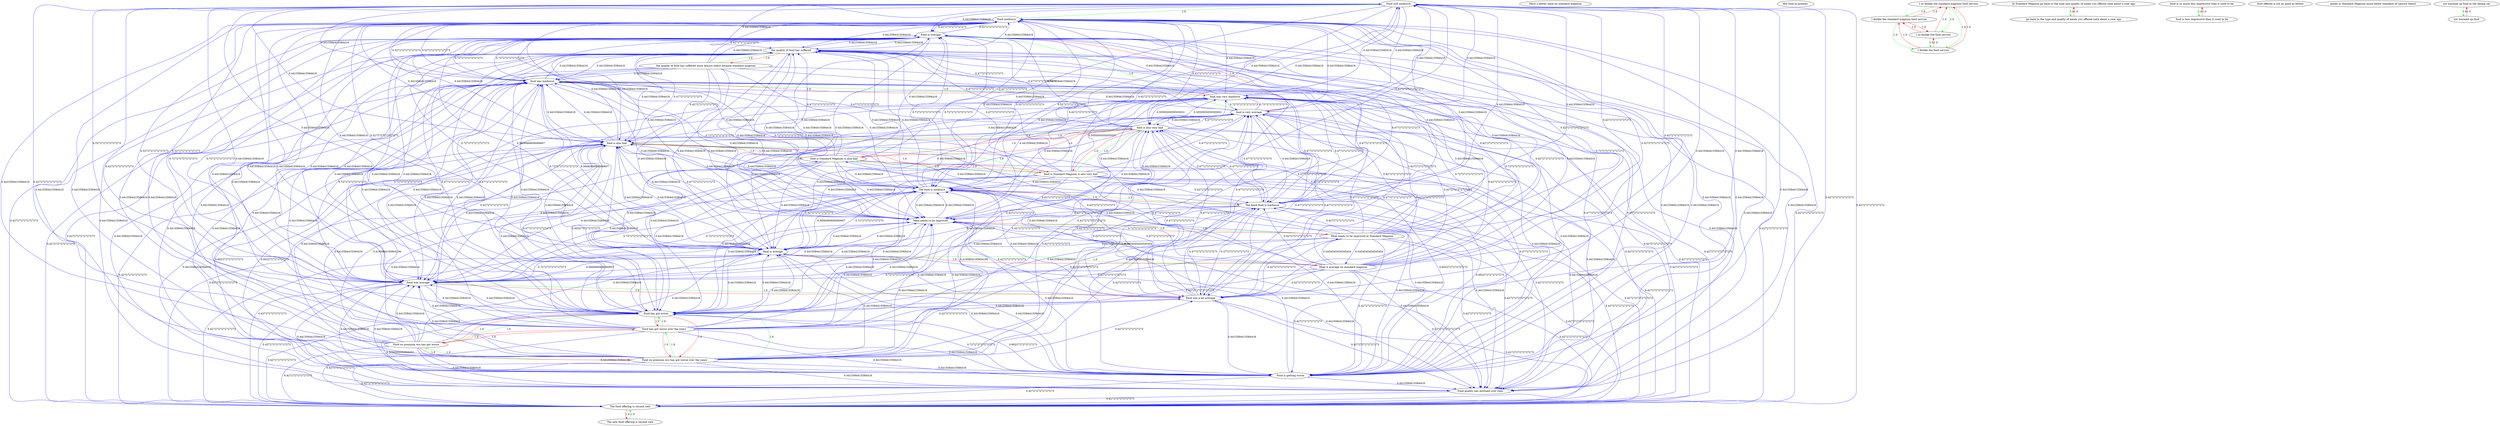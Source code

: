 digraph rawGraph {
"Food still mediocre";"Food mediocre";"Food quality has declined over time";"Food is average";"Food is getting worse";"Food on premium eco has got worse over the years";"Food on premium eco has got worse";"Food has got worse";"Food has got worse over the years";"Food was a bit average";"Food was average";"Have a better meal on standard magnum";"Hot food in premier";"I so dislike the standard magnum food service";"I dislike the standard magnum food service";"I dislike the food service";"I so dislike the food service";"In Standard Magnum go back to the type and quality of meals you offered until about a year ago";"go back to the type and quality of meals you offered until about a year ago";"Meal is average on standard magnum";"Meal is average";"Meal needs to be improved in Standard Magnum";"Meal needs to be improved";"The kiosk food is mediocre";"The food is mediocre";"The new food offering is second rate";"The food offering is second rate";"food is Standard Magnum is also very bad";"food is Standard Magnum is also bad";"food is also bad";"food is also very bad";"food is so much less impressive than it used to be";"food is less impressive than it used to be";"food is very average";"food offered is not as good as before";"food was very mediocre";"food was mediocre";"meals in Standard Magnum much below standard of Leisure Select";"not warmed up food in the dining car";"not warmed up food";"the quality of food has suffered since leisure select became standard magnum";"the quality of food has suffered";"Food still mediocre" -> "Food mediocre" [label=1.0] [color=green]
"Food is average" -> "Food mediocre" [label=0.5272727272727273] [color=blue]
"Food mediocre" -> "Food is average" [label=0.5272727272727273] [color=blue]
"Food is getting worse" -> "Food is average" [label=0.4415584415584416] [color=blue]
"Food is average" -> "Food is getting worse" [label=0.4415584415584416] [color=blue]
"Food on premium eco has got worse over the years" -> "Food on premium eco has got worse" [label=1.0] [color=green]
"Food on premium eco has got worse" -> "Food has got worse" [label=1.0] [color=green]
"Food on premium eco has got worse over the years" -> "Food has got worse over the years" [label=1.0] [color=green]
"Food has got worse over the years" -> "Food has got worse" [label=1.0] [color=green]
"Food on premium eco has got worse over the years" -> "Food has got worse" [label=1.0] [color=green]
"Food on premium eco has got worse" -> "Food on premium eco has got worse over the years" [label=1.0] [color=red]
"Food on premium eco has got worse" -> "Food has got worse over the years" [label=1.0] [color=red]
"Food has got worse" -> "Food on premium eco has got worse over the years" [label=1.0] [color=red]
"Food has got worse" -> "Food on premium eco has got worse" [label=1.0] [color=red]
"Food has got worse" -> "Food has got worse over the years" [label=1.0] [color=red]
"Food has got worse over the years" -> "Food on premium eco has got worse over the years" [label=1.0] [color=red]
"Food has got worse over the years" -> "Food on premium eco has got worse" [label=1.0] [color=red]
"Food has got worse" -> "Food is getting worse" [label=0.7272727272727273] [color=blue]
"Food is getting worse" -> "Food has got worse" [label=0.6022727272727273] [color=blue]
"Food has got worse" -> "Food is average" [label=0.4415584415584416] [color=blue]
"Food has got worse" -> "Food quality has declined over time" [label=0.5050505050505051] [color=blue]
"Food on premium eco has got worse over the years" -> "Food is getting worse" [label=0.4415584415584416] [color=blue]
"Food on premium eco has got worse over the years" -> "Food is average" [label=0.4415584415584416] [color=blue]
"Food on premium eco has got worse over the years" -> "Food quality has declined over time" [label=0.4415584415584416] [color=blue]
"Food on premium eco has got worse" -> "Food is getting worse" [label=0.4415584415584416] [color=blue]
"Food on premium eco has got worse" -> "Food is average" [label=0.4415584415584416] [color=blue]
"Food on premium eco has got worse" -> "Food quality has declined over time" [label=0.4415584415584416] [color=blue]
"Food has got worse over the years" -> "Food is getting worse" [label=0.4415584415584416] [color=blue]
"Food has got worse over the years" -> "Food is average" [label=0.4415584415584416] [color=blue]
"Food has got worse over the years" -> "Food quality has declined over time" [label=0.4415584415584416] [color=blue]
"Food was a bit average" -> "Food was average" [label=1.0] [color=green]
"Food was average" -> "Food was a bit average" [label=1.0] [color=red]
"Food was average" -> "Food is getting worse" [label=0.4415584415584416] [color=blue]
"Food is getting worse" -> "Food was average" [label=0.4415584415584416] [color=blue]
"Food was average" -> "Food is average" [label=0.7272727272727273] [color=blue]
"Food is average" -> "Food was average" [label=0.7272727272727273] [color=blue]
"Food has got worse" -> "Food was average" [label=0.4415584415584416] [color=blue]
"Food mediocre" -> "Food was average" [label=0.5272727272727273] [color=blue]
"Food was average" -> "Food mediocre" [label=0.5272727272727273] [color=blue]
"I so dislike the standard magnum food service" -> "I dislike the standard magnum food service" [label=1.0] [color=green]
"I dislike the standard magnum food service" -> "I dislike the food service" [label=1.0] [color=green]
"I so dislike the standard magnum food service" -> "I so dislike the food service" [label=1.0] [color=green]
"I so dislike the food service" -> "I dislike the food service" [label=1.0] [color=green]
"I so dislike the standard magnum food service" -> "I dislike the food service" [label=1.0] [color=green]
"I dislike the standard magnum food service" -> "I so dislike the standard magnum food service" [label=1.0] [color=red]
"I dislike the standard magnum food service" -> "I so dislike the food service" [label=1.0] [color=red]
"I dislike the food service" -> "I so dislike the standard magnum food service" [label=1.0] [color=red]
"I dislike the food service" -> "I dislike the standard magnum food service" [label=1.0] [color=red]
"I dislike the food service" -> "I so dislike the food service" [label=1.0] [color=red]
"I so dislike the food service" -> "I so dislike the standard magnum food service" [label=1.0] [color=red]
"I so dislike the food service" -> "I dislike the standard magnum food service" [label=1.0] [color=red]
"In Standard Magnum go back to the type and quality of meals you offered until about a year ago" -> "go back to the type and quality of meals you offered until about a year ago" [label=1.0] [color=green]
"go back to the type and quality of meals you offered until about a year ago" -> "In Standard Magnum go back to the type and quality of meals you offered until about a year ago" [label=1.0] [color=red]
"Meal is average on standard magnum" -> "Meal is average" [label=1.0] [color=green]
"Meal is average" -> "Meal is average on standard magnum" [label=1.0] [color=red]
"Meal is average" -> "Food is average" [label=0.7272727272727273] [color=blue]
"Food is average" -> "Meal is average" [label=0.5606060606060607] [color=blue]
"Meal is average" -> "Food was average" [label=0.7272727272727273] [color=blue]
"Food was average" -> "Meal is average" [label=0.5606060606060607] [color=blue]
"Meal is average" -> "Food mediocre" [label=0.5272727272727273] [color=blue]
"Meal needs to be improved in Standard Magnum" -> "Meal needs to be improved" [label=1.0] [color=green]
"Meal needs to be improved" -> "Meal needs to be improved in Standard Magnum" [label=1.0] [color=red]
"Meal needs to be improved" -> "Food is average" [label=0.4415584415584416] [color=blue]
"Meal is average" -> "Meal needs to be improved" [label=0.4415584415584416] [color=blue]
"Meal needs to be improved" -> "Meal is average" [label=0.4415584415584416] [color=blue]
"Meal is average on standard magnum" -> "Meal needs to be improved in Standard Magnum" [label=0.5454545454545454] [color=blue]
"Meal needs to be improved in Standard Magnum" -> "Meal is average on standard magnum" [label=0.5454545454545454] [color=blue]
"Meal needs to be improved" -> "Food was average" [label=0.4415584415584416] [color=blue]
"The kiosk food is mediocre" -> "The food is mediocre" [label=1.0] [color=green]
"The food is mediocre" -> "The kiosk food is mediocre" [label=1.0] [color=red]
"The food is mediocre" -> "Food is average" [label=0.7272727272727273] [color=blue]
"Food is average" -> "The food is mediocre" [label=0.7272727272727273] [color=blue]
"The food is mediocre" -> "Food is getting worse" [label=0.4415584415584416] [color=blue]
"Food is getting worse" -> "The food is mediocre" [label=0.4415584415584416] [color=blue]
"Food has got worse" -> "The food is mediocre" [label=0.4415584415584416] [color=blue]
"Meal needs to be improved" -> "The food is mediocre" [label=0.4415584415584416] [color=blue]
"The food is mediocre" -> "Meal is average" [label=0.5606060606060607] [color=blue]
"Meal is average" -> "The food is mediocre" [label=0.7272727272727273] [color=blue]
"Food was average" -> "The food is mediocre" [label=0.7272727272727273] [color=blue]
"The food is mediocre" -> "Food was average" [label=0.7272727272727273] [color=blue]
"Food mediocre" -> "The food is mediocre" [label=0.5272727272727273] [color=blue]
"The food is mediocre" -> "Food mediocre" [label=0.5272727272727273] [color=blue]
"Food still mediocre" -> "The kiosk food is mediocre" [label=0.4415584415584416] [color=blue]
"The kiosk food is mediocre" -> "Food still mediocre" [label=0.4415584415584416] [color=blue]
"The new food offering is second rate" -> "The food offering is second rate" [label=1.0] [color=green]
"The food offering is second rate" -> "The new food offering is second rate" [label=1.0] [color=red]
"Food quality has declined over time" -> "The food offering is second rate" [label=0.4272727272727273] [color=blue]
"food is Standard Magnum is also very bad" -> "food is Standard Magnum is also bad" [label=1.0] [color=green]
"food is Standard Magnum is also bad" -> "food is also bad" [label=1.0] [color=green]
"food is Standard Magnum is also very bad" -> "food is also very bad" [label=1.0] [color=green]
"food is also very bad" -> "food is also bad" [label=1.0] [color=green]
"food is Standard Magnum is also very bad" -> "food is also bad" [label=1.0] [color=green]
"food is Standard Magnum is also bad" -> "food is Standard Magnum is also very bad" [label=1.0] [color=red]
"food is Standard Magnum is also bad" -> "food is also very bad" [label=1.0] [color=red]
"food is also bad" -> "food is Standard Magnum is also very bad" [label=1.0] [color=red]
"food is also bad" -> "food is Standard Magnum is also bad" [label=1.0] [color=red]
"food is also bad" -> "food is also very bad" [label=1.0] [color=red]
"food is also very bad" -> "food is Standard Magnum is also very bad" [label=1.0] [color=red]
"food is also very bad" -> "food is Standard Magnum is also bad" [label=1.0] [color=red]
"food is also bad" -> "Food is average" [label=0.4415584415584416] [color=blue]
"Food is average" -> "food is also bad" [label=0.4415584415584416] [color=blue]
"food is also bad" -> "Food is getting worse" [label=0.6022727272727273] [color=blue]
"Food is getting worse" -> "food is also bad" [label=0.6022727272727273] [color=blue]
"food is also bad" -> "Food has got worse" [label=0.4772727272727273] [color=blue]
"Food has got worse" -> "food is also bad" [label=0.6022727272727273] [color=blue]
"Food has got worse over the years" -> "food is also very bad" [label=0.4272727272727273] [color=blue]
"Food on premium eco has got worse" -> "food is Standard Magnum is also bad" [label=0.4195804195804196] [color=blue]
"Meal needs to be improved" -> "food is also bad" [label=0.4772727272727273] [color=blue]
"Meal is average" -> "food is also bad" [label=0.4415584415584416] [color=blue]
"Meal is average on standard magnum" -> "food is also very bad" [label=0.4272727272727273] [color=blue]
"food is also bad" -> "The food is mediocre" [label=0.4415584415584416] [color=blue]
"The food is mediocre" -> "food is also bad" [label=0.4415584415584416] [color=blue]
"food is also bad" -> "Food was average" [label=0.4415584415584416] [color=blue]
"Food was average" -> "food is also bad" [label=0.4415584415584416] [color=blue]
"food is so much less impressive than it used to be" -> "food is less impressive than it used to be" [label=1.0] [color=green]
"food is less impressive than it used to be" -> "food is so much less impressive than it used to be" [label=1.0] [color=red]
"food is very average" -> "Food is average" [label=1.0] [color=green]
"Food is average" -> "food is very average" [label=1.0] [color=red]
"food was very mediocre" -> "food was mediocre" [label=1.0] [color=green]
"food was mediocre" -> "food was very mediocre" [label=1.0] [color=red]
"Food is average" -> "food was mediocre" [label=0.7272727272727273] [color=blue]
"food was mediocre" -> "Food is average" [label=0.7272727272727273] [color=blue]
"food is very average" -> "food was very mediocre" [label=0.7272727272727273] [color=blue]
"food was very mediocre" -> "food is very average" [label=0.7272727272727273] [color=blue]
"food was mediocre" -> "Food is getting worse" [label=0.4415584415584416] [color=blue]
"Food is getting worse" -> "food was mediocre" [label=0.4415584415584416] [color=blue]
"Food has got worse" -> "food was mediocre" [label=0.4415584415584416] [color=blue]
"food is also bad" -> "food was mediocre" [label=0.4415584415584416] [color=blue]
"food was mediocre" -> "food is also bad" [label=0.4415584415584416] [color=blue]
"food is also very bad" -> "food was very mediocre" [label=0.5050505050505051] [color=blue]
"food was very mediocre" -> "food is also very bad" [label=0.5050505050505051] [color=blue]
"Meal needs to be improved" -> "food was mediocre" [label=0.4415584415584416] [color=blue]
"food was mediocre" -> "Meal is average" [label=0.5606060606060607] [color=blue]
"Meal is average" -> "food was mediocre" [label=0.7272727272727273] [color=blue]
"food was mediocre" -> "The food is mediocre" [label=0.7272727272727273] [color=blue]
"The food is mediocre" -> "food was mediocre" [label=0.7272727272727273] [color=blue]
"The kiosk food is mediocre" -> "food was very mediocre" [label=0.4772727272727273] [color=blue]
"food was very mediocre" -> "The kiosk food is mediocre" [label=0.4772727272727273] [color=blue]
"food was mediocre" -> "Food was average" [label=0.7272727272727273] [color=blue]
"Food was average" -> "food was mediocre" [label=0.7272727272727273] [color=blue]
"Food was a bit average" -> "food was very mediocre" [label=0.4772727272727273] [color=blue]
"food was very mediocre" -> "Food was a bit average" [label=0.4772727272727273] [color=blue]
"food was mediocre" -> "Food mediocre" [label=0.5272727272727273] [color=blue]
"Food mediocre" -> "food was mediocre" [label=0.5272727272727273] [color=blue]
"Food still mediocre" -> "food was very mediocre" [label=0.4415584415584416] [color=blue]
"food was very mediocre" -> "Food still mediocre" [label=0.4415584415584416] [color=blue]
"Food still mediocre" -> "food is very average" [label=0.4415584415584416] [color=blue]
"food is very average" -> "Food was a bit average" [label=0.4772727272727273] [color=blue]
"not warmed up food in the dining car" -> "not warmed up food" [label=1.0] [color=green]
"not warmed up food" -> "not warmed up food in the dining car" [label=1.0] [color=red]
"the quality of food has suffered since leisure select became standard magnum" -> "the quality of food has suffered" [label=1.0] [color=green]
"the quality of food has suffered" -> "the quality of food has suffered since leisure select became standard magnum" [label=1.0] [color=red]
"the quality of food has suffered" -> "Food is average" [label=0.4415584415584416] [color=blue]
"the quality of food has suffered" -> "Food is getting worse" [label=0.4772727272727273] [color=blue]
"the quality of food has suffered" -> "Food has got worse" [label=0.4772727272727273] [color=blue]
"Food has got worse" -> "the quality of food has suffered" [label=0.4772727272727273] [color=blue]
"the quality of food has suffered" -> "food was mediocre" [label=0.4415584415584416] [color=blue]
"the quality of food has suffered" -> "The food is mediocre" [label=0.4415584415584416] [color=blue]
"the quality of food has suffered" -> "Food was average" [label=0.4415584415584416] [color=blue]
"Food still mediocre" -> "Food was a bit average" [label=0.4415584415584416] [color=blue]
"Food still mediocre" -> "Food is average" [label=0.4415584415584416] [color=blue]
"Food still mediocre" -> "food is also very bad" [label=0.4415584415584416] [color=blue]
"Food still mediocre" -> "The food is mediocre" [label=0.4415584415584416] [color=blue]
"Food still mediocre" -> "Food was average" [label=0.5272727272727273] [color=blue]
"Food still mediocre" -> "food was mediocre" [label=0.4415584415584416] [color=blue]
"Food mediocre" -> "Food is getting worse" [label=0.4415584415584416] [color=blue]
"Food mediocre" -> "Meal is average" [label=0.4415584415584416] [color=blue]
"Food mediocre" -> "food is also bad" [label=0.4415584415584416] [color=blue]
"Food is average" -> "Meal needs to be improved" [label=0.4415584415584416] [color=blue]
"Food is average" -> "Food has got worse" [label=0.4415584415584416] [color=blue]
"Food is getting worse" -> "the quality of food has suffered" [label=0.4772727272727273] [color=blue]
"Food is getting worse" -> "Food quality has declined over time" [label=0.4415584415584416] [color=blue]
"Food is getting worse" -> "Meal needs to be improved" [label=0.4415584415584416] [color=blue]
"Food is getting worse" -> "Meal is average" [label=0.4415584415584416] [color=blue]
"Food is getting worse" -> "Food mediocre" [label=0.4415584415584416] [color=blue]
"Food on premium eco has got worse over the years" -> "the quality of food has suffered" [label=0.4415584415584416] [color=blue]
"Food on premium eco has got worse over the years" -> "Meal needs to be improved" [label=0.4415584415584416] [color=blue]
"Food on premium eco has got worse over the years" -> "food is also very bad" [label=0.4272727272727273] [color=blue]
"Food on premium eco has got worse over the years" -> "Meal is average" [label=0.4415584415584416] [color=blue]
"Food on premium eco has got worse over the years" -> "The food is mediocre" [label=0.4415584415584416] [color=blue]
"Food on premium eco has got worse over the years" -> "The food offering is second rate" [label=0.4272727272727273] [color=blue]
"Food on premium eco has got worse over the years" -> "food is also bad" [label=0.4415584415584416] [color=blue]
"Food on premium eco has got worse over the years" -> "Food was average" [label=0.4415584415584416] [color=blue]
"Food on premium eco has got worse over the years" -> "food was mediocre" [label=0.4415584415584416] [color=blue]
"Food on premium eco has got worse over the years" -> "food is Standard Magnum is also bad" [label=0.4195804195804196] [color=blue]
"Food on premium eco has got worse over the years" -> "Food mediocre" [label=0.4415584415584416] [color=blue]
"Food on premium eco has got worse" -> "the quality of food has suffered" [label=0.4415584415584416] [color=blue]
"Food on premium eco has got worse" -> "Meal needs to be improved" [label=0.4415584415584416] [color=blue]
"Food on premium eco has got worse" -> "Meal is average" [label=0.4415584415584416] [color=blue]
"Food on premium eco has got worse" -> "The food is mediocre" [label=0.4415584415584416] [color=blue]
"Food on premium eco has got worse" -> "The food offering is second rate" [label=0.4272727272727273] [color=blue]
"Food on premium eco has got worse" -> "food is also bad" [label=0.4415584415584416] [color=blue]
"Food on premium eco has got worse" -> "Food was average" [label=0.4415584415584416] [color=blue]
"Food on premium eco has got worse" -> "food was mediocre" [label=0.4415584415584416] [color=blue]
"Food on premium eco has got worse" -> "Food mediocre" [label=0.4415584415584416] [color=blue]
"Food has got worse" -> "Meal needs to be improved" [label=0.4415584415584416] [color=blue]
"Food has got worse" -> "Meal is average" [label=0.4415584415584416] [color=blue]
"Food has got worse" -> "The food offering is second rate" [label=0.4272727272727273] [color=blue]
"Food has got worse" -> "Food mediocre" [label=0.4415584415584416] [color=blue]
"Food has got worse over the years" -> "food was very mediocre" [label=0.4272727272727273] [color=blue]
"Food has got worse over the years" -> "the quality of food has suffered" [label=0.4415584415584416] [color=blue]
"Food has got worse over the years" -> "Meal needs to be improved" [label=0.4415584415584416] [color=blue]
"Food has got worse over the years" -> "Meal is average" [label=0.4415584415584416] [color=blue]
"Food has got worse over the years" -> "The food is mediocre" [label=0.4415584415584416] [color=blue]
"Food has got worse over the years" -> "The food offering is second rate" [label=0.4272727272727273] [color=blue]
"Food has got worse over the years" -> "food is also bad" [label=0.4415584415584416] [color=blue]
"Food has got worse over the years" -> "Food was average" [label=0.4415584415584416] [color=blue]
"Food has got worse over the years" -> "food was mediocre" [label=0.4415584415584416] [color=blue]
"Food has got worse over the years" -> "Food mediocre" [label=0.4415584415584416] [color=blue]
"Food was a bit average" -> "food is very average" [label=0.4772727272727273] [color=blue]
"Food was a bit average" -> "Food is getting worse" [label=0.4415584415584416] [color=blue]
"Food was a bit average" -> "Food is average" [label=0.7272727272727273] [color=blue]
"Food was a bit average" -> "food is also very bad" [label=0.4772727272727273] [color=blue]
"Food was a bit average" -> "Meal is average" [label=0.4415584415584416] [color=blue]
"Food was a bit average" -> "The food is mediocre" [label=0.4415584415584416] [color=blue]
"Food was a bit average" -> "food is also bad" [label=0.4415584415584416] [color=blue]
"Food was a bit average" -> "food was mediocre" [label=0.4772727272727273] [color=blue]
"Food was a bit average" -> "The kiosk food is mediocre" [label=0.4772727272727273] [color=blue]
"Food was a bit average" -> "Food mediocre" [label=0.4415584415584416] [color=blue]
"Food was a bit average" -> "Food still mediocre" [label=0.4415584415584416] [color=blue]
"Food was average" -> "the quality of food has suffered" [label=0.4415584415584416] [color=blue]
"Food was average" -> "Food quality has declined over time" [label=0.4415584415584416] [color=blue]
"Food was average" -> "Meal needs to be improved" [label=0.4415584415584416] [color=blue]
"Food was average" -> "Food has got worse" [label=0.4415584415584416] [color=blue]
"Meal is average on standard magnum" -> "food was very mediocre" [label=0.4272727272727273] [color=blue]
"Meal is average on standard magnum" -> "Food is average" [label=0.7272727272727273] [color=blue]
"Meal is average on standard magnum" -> "Meal needs to be improved" [label=0.5454545454545454] [color=blue]
"Meal is average on standard magnum" -> "The food is mediocre" [label=0.7272727272727273] [color=blue]
"Meal is average on standard magnum" -> "food is also bad" [label=0.4272727272727273] [color=blue]
"Meal is average on standard magnum" -> "Food was average" [label=0.7272727272727273] [color=blue]
"Meal is average on standard magnum" -> "food was mediocre" [label=0.7272727272727273] [color=blue]
"Meal is average on standard magnum" -> "Food mediocre" [label=0.5272727272727273] [color=blue]
"Meal is average" -> "the quality of food has suffered" [label=0.4415584415584416] [color=blue]
"Meal is average" -> "Food is getting worse" [label=0.4415584415584416] [color=blue]
"Meal is average" -> "Food quality has declined over time" [label=0.4415584415584416] [color=blue]
"Meal is average" -> "Food has got worse" [label=0.4415584415584416] [color=blue]
"Meal needs to be improved in Standard Magnum" -> "food was very mediocre" [label=0.4272727272727273] [color=blue]
"Meal needs to be improved in Standard Magnum" -> "Food is average" [label=0.4415584415584416] [color=blue]
"Meal needs to be improved in Standard Magnum" -> "food is also very bad" [label=0.4272727272727273] [color=blue]
"Meal needs to be improved in Standard Magnum" -> "Meal is average" [label=0.4415584415584416] [color=blue]
"Meal needs to be improved in Standard Magnum" -> "The food is mediocre" [label=0.4415584415584416] [color=blue]
"Meal needs to be improved in Standard Magnum" -> "food is also bad" [label=0.4415584415584416] [color=blue]
"Meal needs to be improved in Standard Magnum" -> "Food was average" [label=0.4415584415584416] [color=blue]
"Meal needs to be improved in Standard Magnum" -> "food was mediocre" [label=0.4415584415584416] [color=blue]
"Meal needs to be improved in Standard Magnum" -> "Food mediocre" [label=0.4272727272727273] [color=blue]
"Meal needs to be improved" -> "the quality of food has suffered" [label=0.4415584415584416] [color=blue]
"Meal needs to be improved" -> "Food is getting worse" [label=0.4415584415584416] [color=blue]
"Meal needs to be improved" -> "Food quality has declined over time" [label=0.4415584415584416] [color=blue]
"Meal needs to be improved" -> "Food has got worse" [label=0.4415584415584416] [color=blue]
"Meal needs to be improved" -> "Food mediocre" [label=0.4415584415584416] [color=blue]
"The kiosk food is mediocre" -> "Food was a bit average" [label=0.4772727272727273] [color=blue]
"The kiosk food is mediocre" -> "food is very average" [label=0.4772727272727273] [color=blue]
"The kiosk food is mediocre" -> "Food is average" [label=0.4415584415584416] [color=blue]
"The kiosk food is mediocre" -> "Food is getting worse" [label=0.4415584415584416] [color=blue]
"The kiosk food is mediocre" -> "food is also very bad" [label=0.4772727272727273] [color=blue]
"The kiosk food is mediocre" -> "Meal is average" [label=0.4415584415584416] [color=blue]
"The kiosk food is mediocre" -> "food is also bad" [label=0.4415584415584416] [color=blue]
"The kiosk food is mediocre" -> "Food was average" [label=0.4415584415584416] [color=blue]
"The kiosk food is mediocre" -> "food was mediocre" [label=0.4772727272727273] [color=blue]
"The kiosk food is mediocre" -> "Food mediocre" [label=0.4415584415584416] [color=blue]
"The food is mediocre" -> "the quality of food has suffered" [label=0.4415584415584416] [color=blue]
"The food is mediocre" -> "Food quality has declined over time" [label=0.4415584415584416] [color=blue]
"The food is mediocre" -> "Meal needs to be improved" [label=0.4415584415584416] [color=blue]
"The food is mediocre" -> "Food has got worse" [label=0.4415584415584416] [color=blue]
"food is Standard Magnum is also very bad" -> "food was very mediocre" [label=0.5050505050505051] [color=blue]
"food is Standard Magnum is also very bad" -> "Food is average" [label=0.4415584415584416] [color=blue]
"food is Standard Magnum is also very bad" -> "Food is getting worse" [label=0.6022727272727273] [color=blue]
"food is Standard Magnum is also very bad" -> "Food has got worse" [label=0.4415584415584416] [color=blue]
"food is Standard Magnum is also very bad" -> "The food is mediocre" [label=0.4415584415584416] [color=blue]
"food is Standard Magnum is also very bad" -> "Food was average" [label=0.4415584415584416] [color=blue]
"food is Standard Magnum is also very bad" -> "food was mediocre" [label=0.4415584415584416] [color=blue]
"food is Standard Magnum is also bad" -> "Food is average" [label=0.4415584415584416] [color=blue]
"food is Standard Magnum is also bad" -> "Food is getting worse" [label=0.6022727272727273] [color=blue]
"food is Standard Magnum is also bad" -> "Food has got worse" [label=0.4415584415584416] [color=blue]
"food is Standard Magnum is also bad" -> "The food is mediocre" [label=0.4415584415584416] [color=blue]
"food is Standard Magnum is also bad" -> "Food was average" [label=0.4415584415584416] [color=blue]
"food is Standard Magnum is also bad" -> "food was mediocre" [label=0.4415584415584416] [color=blue]
"food is also bad" -> "the quality of food has suffered" [label=0.4772727272727273] [color=blue]
"food is also bad" -> "Food quality has declined over time" [label=0.4415584415584416] [color=blue]
"food is also bad" -> "Meal needs to be improved" [label=0.4415584415584416] [color=blue]
"food is also bad" -> "Meal is average" [label=0.4415584415584416] [color=blue]
"food is also bad" -> "The food offering is second rate" [label=0.4272727272727273] [color=blue]
"food is also bad" -> "Food mediocre" [label=0.4415584415584416] [color=blue]
"food is also very bad" -> "Food was a bit average" [label=0.4772727272727273] [color=blue]
"food is also very bad" -> "the quality of food has suffered" [label=0.4772727272727273] [color=blue]
"food is also very bad" -> "food is very average" [label=0.4772727272727273] [color=blue]
"food is also very bad" -> "Food is getting worse" [label=0.4772727272727273] [color=blue]
"food is also very bad" -> "Food is average" [label=0.4415584415584416] [color=blue]
"food is also very bad" -> "Food has got worse" [label=0.4415584415584416] [color=blue]
"food is also very bad" -> "The food offering is second rate" [label=0.4272727272727273] [color=blue]
"food is also very bad" -> "food was mediocre" [label=0.4772727272727273] [color=blue]
"food is also very bad" -> "Food still mediocre" [label=0.4415584415584416] [color=blue]
"food is also very bad" -> "Food quality has declined over time" [label=0.4415584415584416] [color=blue]
"food is also very bad" -> "Meal needs to be improved" [label=0.4415584415584416] [color=blue]
"food is also very bad" -> "Meal is average" [label=0.4415584415584416] [color=blue]
"food is also very bad" -> "The food is mediocre" [label=0.4415584415584416] [color=blue]
"food is also very bad" -> "Food was average" [label=0.4272727272727273] [color=blue]
"food is also very bad" -> "The kiosk food is mediocre" [label=0.4772727272727273] [color=blue]
"food is also very bad" -> "Food mediocre" [label=0.4272727272727273] [color=blue]
"food is very average" -> "Food is getting worse" [label=0.4415584415584416] [color=blue]
"food is very average" -> "food is also very bad" [label=0.4415584415584416] [color=blue]
"food is very average" -> "Food has got worse" [label=0.4415584415584416] [color=blue]
"food is very average" -> "food is also bad" [label=0.4415584415584416] [color=blue]
"food is very average" -> "food was mediocre" [label=0.4415584415584416] [color=blue]
"food is very average" -> "Food still mediocre" [label=0.4415584415584416] [color=blue]
"food is very average" -> "Meal needs to be improved" [label=0.4415584415584416] [color=blue]
"food is very average" -> "The food is mediocre" [label=0.4415584415584416] [color=blue]
"food is very average" -> "Meal is average" [label=0.4415584415584416] [color=blue]
"food is very average" -> "The kiosk food is mediocre" [label=0.4415584415584416] [color=blue]
"food is very average" -> "Food was average" [label=0.4415584415584416] [color=blue]
"food is very average" -> "Food mediocre" [label=0.4415584415584416] [color=blue]
"food was very mediocre" -> "the quality of food has suffered" [label=0.4772727272727273] [color=blue]
"food was very mediocre" -> "Food is average" [label=0.4415584415584416] [color=blue]
"food was very mediocre" -> "Food is getting worse" [label=0.4415584415584416] [color=blue]
"food was very mediocre" -> "Food has got worse" [label=0.4415584415584416] [color=blue]
"food was very mediocre" -> "The food offering is second rate" [label=0.4272727272727273] [color=blue]
"food was very mediocre" -> "food is also bad" [label=0.4415584415584416] [color=blue]
"food was very mediocre" -> "Food quality has declined over time" [label=0.4272727272727273] [color=blue]
"food was very mediocre" -> "Meal needs to be improved" [label=0.4415584415584416] [color=blue]
"food was very mediocre" -> "The food is mediocre" [label=0.4415584415584416] [color=blue]
"food was very mediocre" -> "Meal is average" [label=0.4415584415584416] [color=blue]
"food was very mediocre" -> "Food was average" [label=0.4415584415584416] [color=blue]
"food was very mediocre" -> "Food mediocre" [label=0.4415584415584416] [color=blue]
"food was mediocre" -> "the quality of food has suffered" [label=0.4415584415584416] [color=blue]
"food was mediocre" -> "Food has got worse" [label=0.4415584415584416] [color=blue]
"food was mediocre" -> "The food offering is second rate" [label=0.4272727272727273] [color=blue]
"food was mediocre" -> "Food quality has declined over time" [label=0.4415584415584416] [color=blue]
"food was mediocre" -> "Meal needs to be improved" [label=0.4415584415584416] [color=blue]
"the quality of food has suffered since leisure select became standard magnum" -> "Food is average" [label=0.4415584415584416] [color=blue]
"the quality of food has suffered since leisure select became standard magnum" -> "Food is getting worse" [label=0.4772727272727273] [color=blue]
"the quality of food has suffered since leisure select became standard magnum" -> "Food has got worse" [label=0.4415584415584416] [color=blue]
"the quality of food has suffered since leisure select became standard magnum" -> "food was mediocre" [label=0.4415584415584416] [color=blue]
"the quality of food has suffered since leisure select became standard magnum" -> "The food is mediocre" [label=0.4415584415584416] [color=blue]
"the quality of food has suffered since leisure select became standard magnum" -> "Food was average" [label=0.4415584415584416] [color=blue]
"the quality of food has suffered" -> "The food offering is second rate" [label=0.4272727272727273] [color=blue]
"the quality of food has suffered" -> "food is also bad" [label=0.4415584415584416] [color=blue]
"the quality of food has suffered" -> "Food quality has declined over time" [label=0.4415584415584416] [color=blue]
"the quality of food has suffered" -> "Meal needs to be improved" [label=0.4415584415584416] [color=blue]
"the quality of food has suffered" -> "Meal is average" [label=0.4415584415584416] [color=blue]
"the quality of food has suffered" -> "Food mediocre" [label=0.4415584415584416] [color=blue]
"Food still mediocre" -> "the quality of food has suffered" [label=0.4415584415584416] [color=blue]
"Food still mediocre" -> "Food is getting worse" [label=0.4415584415584416] [color=blue]
"Food still mediocre" -> "Food has got worse" [label=0.4415584415584416] [color=blue]
"Food still mediocre" -> "The food offering is second rate" [label=0.4272727272727273] [color=blue]
"Food still mediocre" -> "food is also bad" [label=0.4415584415584416] [color=blue]
"Food still mediocre" -> "Food quality has declined over time" [label=0.4272727272727273] [color=blue]
"Food still mediocre" -> "Meal needs to be improved" [label=0.4272727272727273] [color=blue]
"Food still mediocre" -> "Meal is average" [label=0.4415584415584416] [color=blue]
"Food mediocre" -> "the quality of food has suffered" [label=0.4415584415584416] [color=blue]
"Food mediocre" -> "Food has got worse" [label=0.4415584415584416] [color=blue]
"Food mediocre" -> "The food offering is second rate" [label=0.4272727272727273] [color=blue]
"Food mediocre" -> "Food quality has declined over time" [label=0.4415584415584416] [color=blue]
"Food mediocre" -> "Meal needs to be improved" [label=0.4415584415584416] [color=blue]
"Food is average" -> "the quality of food has suffered" [label=0.4415584415584416] [color=blue]
"Food is average" -> "The food offering is second rate" [label=0.4272727272727273] [color=blue]
"Food is average" -> "Food quality has declined over time" [label=0.4415584415584416] [color=blue]
"Food is getting worse" -> "The food offering is second rate" [label=0.4272727272727273] [color=blue]
"Food on premium eco has got worse over the years" -> "Food was a bit average" [label=0.4272727272727273] [color=blue]
"Food on premium eco has got worse over the years" -> "food was very mediocre" [label=0.4272727272727273] [color=blue]
"Food on premium eco has got worse over the years" -> "food is very average" [label=0.4272727272727273] [color=blue]
"Food on premium eco has got worse over the years" -> "Food still mediocre" [label=0.4272727272727273] [color=blue]
"Food on premium eco has got worse over the years" -> "The kiosk food is mediocre" [label=0.4272727272727273] [color=blue]
"Food has got worse over the years" -> "Food was a bit average" [label=0.4272727272727273] [color=blue]
"Food has got worse over the years" -> "food is very average" [label=0.4272727272727273] [color=blue]
"Food has got worse over the years" -> "Food still mediocre" [label=0.4272727272727273] [color=blue]
"Food has got worse over the years" -> "The kiosk food is mediocre" [label=0.4272727272727273] [color=blue]
"Food was a bit average" -> "the quality of food has suffered" [label=0.4772727272727273] [color=blue]
"Food was a bit average" -> "Food has got worse" [label=0.4415584415584416] [color=blue]
"Food was a bit average" -> "The food offering is second rate" [label=0.4272727272727273] [color=blue]
"Food was a bit average" -> "Food quality has declined over time" [label=0.4272727272727273] [color=blue]
"Food was a bit average" -> "Meal needs to be improved" [label=0.4272727272727273] [color=blue]
"Food was average" -> "The food offering is second rate" [label=0.4272727272727273] [color=blue]
"Meal is average on standard magnum" -> "the quality of food has suffered" [label=0.4272727272727273] [color=blue]
"Meal is average on standard magnum" -> "Food was a bit average" [label=0.4272727272727273] [color=blue]
"Meal is average on standard magnum" -> "food is very average" [label=0.4272727272727273] [color=blue]
"Meal is average on standard magnum" -> "Food is getting worse" [label=0.4272727272727273] [color=blue]
"Meal is average on standard magnum" -> "Food has got worse" [label=0.4272727272727273] [color=blue]
"Meal is average on standard magnum" -> "The food offering is second rate" [label=0.4272727272727273] [color=blue]
"Meal is average on standard magnum" -> "Food still mediocre" [label=0.4272727272727273] [color=blue]
"Meal is average on standard magnum" -> "Food quality has declined over time" [label=0.4272727272727273] [color=blue]
"Meal is average on standard magnum" -> "The kiosk food is mediocre" [label=0.4272727272727273] [color=blue]
"Meal is average" -> "The food offering is second rate" [label=0.4272727272727273] [color=blue]
"Meal needs to be improved in Standard Magnum" -> "the quality of food has suffered" [label=0.4272727272727273] [color=blue]
"Meal needs to be improved in Standard Magnum" -> "Food was a bit average" [label=0.4272727272727273] [color=blue]
"Meal needs to be improved in Standard Magnum" -> "food is very average" [label=0.4272727272727273] [color=blue]
"Meal needs to be improved in Standard Magnum" -> "Food is getting worse" [label=0.4272727272727273] [color=blue]
"Meal needs to be improved in Standard Magnum" -> "Food has got worse" [label=0.4272727272727273] [color=blue]
"Meal needs to be improved in Standard Magnum" -> "The food offering is second rate" [label=0.4272727272727273] [color=blue]
"Meal needs to be improved in Standard Magnum" -> "Food still mediocre" [label=0.4272727272727273] [color=blue]
"Meal needs to be improved in Standard Magnum" -> "Food quality has declined over time" [label=0.4272727272727273] [color=blue]
"Meal needs to be improved in Standard Magnum" -> "The kiosk food is mediocre" [label=0.4272727272727273] [color=blue]
"Meal needs to be improved" -> "The food offering is second rate" [label=0.4272727272727273] [color=blue]
"The kiosk food is mediocre" -> "the quality of food has suffered" [label=0.4772727272727273] [color=blue]
"The kiosk food is mediocre" -> "Food has got worse" [label=0.4415584415584416] [color=blue]
"The kiosk food is mediocre" -> "The food offering is second rate" [label=0.4272727272727273] [color=blue]
"The kiosk food is mediocre" -> "Food quality has declined over time" [label=0.4272727272727273] [color=blue]
"The kiosk food is mediocre" -> "Meal needs to be improved" [label=0.4272727272727273] [color=blue]
"The food is mediocre" -> "The food offering is second rate" [label=0.4272727272727273] [color=blue]
"food is Standard Magnum is also very bad" -> "the quality of food has suffered" [label=0.4772727272727273] [color=blue]
"food is Standard Magnum is also very bad" -> "Food was a bit average" [label=0.4772727272727273] [color=blue]
"food is Standard Magnum is also very bad" -> "food is very average" [label=0.4772727272727273] [color=blue]
"food is Standard Magnum is also very bad" -> "The food offering is second rate" [label=0.4272727272727273] [color=blue]
"food is Standard Magnum is also very bad" -> "Food still mediocre" [label=0.4272727272727273] [color=blue]
"food is Standard Magnum is also very bad" -> "Food quality has declined over time" [label=0.4272727272727273] [color=blue]
"food is Standard Magnum is also very bad" -> "Meal needs to be improved" [label=0.4272727272727273] [color=blue]
"food is Standard Magnum is also very bad" -> "Meal is average" [label=0.4272727272727273] [color=blue]
"food is Standard Magnum is also very bad" -> "The kiosk food is mediocre" [label=0.4272727272727273] [color=blue]
"food is Standard Magnum is also very bad" -> "Food mediocre" [label=0.4272727272727273] [color=blue]
"food is Standard Magnum is also bad" -> "the quality of food has suffered" [label=0.4772727272727273] [color=blue]
"food is Standard Magnum is also bad" -> "The food offering is second rate" [label=0.4272727272727273] [color=blue]
"food is Standard Magnum is also bad" -> "Food quality has declined over time" [label=0.4415584415584416] [color=blue]
"food is Standard Magnum is also bad" -> "Meal needs to be improved" [label=0.4415584415584416] [color=blue]
"food is Standard Magnum is also bad" -> "Meal is average" [label=0.4415584415584416] [color=blue]
"food is Standard Magnum is also bad" -> "Food mediocre" [label=0.4272727272727273] [color=blue]
"food is very average" -> "the quality of food has suffered" [label=0.4772727272727273] [color=blue]
"food is very average" -> "The food offering is second rate" [label=0.4272727272727273] [color=blue]
"food is very average" -> "Food quality has declined over time" [label=0.4272727272727273] [color=blue]
"the quality of food has suffered since leisure select became standard magnum" -> "The food offering is second rate" [label=0.4272727272727273] [color=blue]
"the quality of food has suffered since leisure select became standard magnum" -> "food is also bad" [label=0.4272727272727273] [color=blue]
"the quality of food has suffered since leisure select became standard magnum" -> "Food quality has declined over time" [label=0.4415584415584416] [color=blue]
"the quality of food has suffered since leisure select became standard magnum" -> "Meal needs to be improved" [label=0.4415584415584416] [color=blue]
"the quality of food has suffered since leisure select became standard magnum" -> "Meal is average" [label=0.4415584415584416] [color=blue]
"the quality of food has suffered since leisure select became standard magnum" -> "Food mediocre" [label=0.4272727272727273] [color=blue]
}
